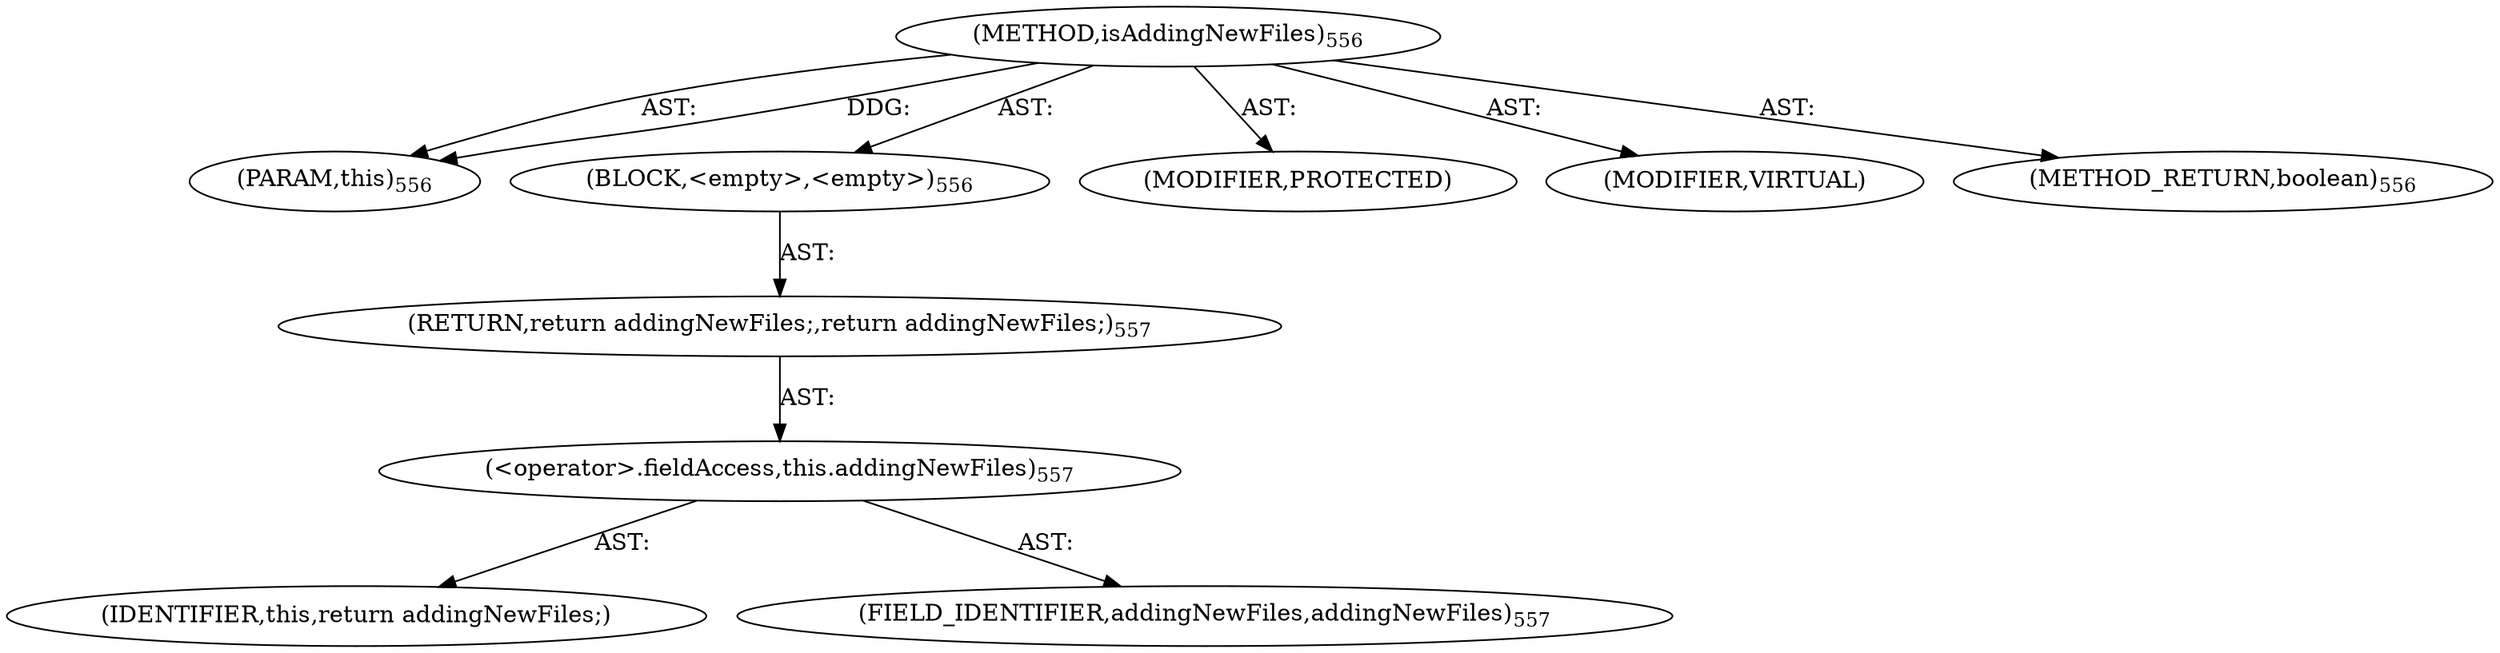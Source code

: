 digraph "isAddingNewFiles" {  
"111669149718" [label = <(METHOD,isAddingNewFiles)<SUB>556</SUB>> ]
"115964117037" [label = <(PARAM,this)<SUB>556</SUB>> ]
"25769803843" [label = <(BLOCK,&lt;empty&gt;,&lt;empty&gt;)<SUB>556</SUB>> ]
"146028888070" [label = <(RETURN,return addingNewFiles;,return addingNewFiles;)<SUB>557</SUB>> ]
"30064771405" [label = <(&lt;operator&gt;.fieldAccess,this.addingNewFiles)<SUB>557</SUB>> ]
"68719477053" [label = <(IDENTIFIER,this,return addingNewFiles;)> ]
"55834574934" [label = <(FIELD_IDENTIFIER,addingNewFiles,addingNewFiles)<SUB>557</SUB>> ]
"133143986246" [label = <(MODIFIER,PROTECTED)> ]
"133143986247" [label = <(MODIFIER,VIRTUAL)> ]
"128849018902" [label = <(METHOD_RETURN,boolean)<SUB>556</SUB>> ]
  "111669149718" -> "115964117037"  [ label = "AST: "] 
  "111669149718" -> "25769803843"  [ label = "AST: "] 
  "111669149718" -> "133143986246"  [ label = "AST: "] 
  "111669149718" -> "133143986247"  [ label = "AST: "] 
  "111669149718" -> "128849018902"  [ label = "AST: "] 
  "25769803843" -> "146028888070"  [ label = "AST: "] 
  "146028888070" -> "30064771405"  [ label = "AST: "] 
  "30064771405" -> "68719477053"  [ label = "AST: "] 
  "30064771405" -> "55834574934"  [ label = "AST: "] 
  "111669149718" -> "115964117037"  [ label = "DDG: "] 
}
